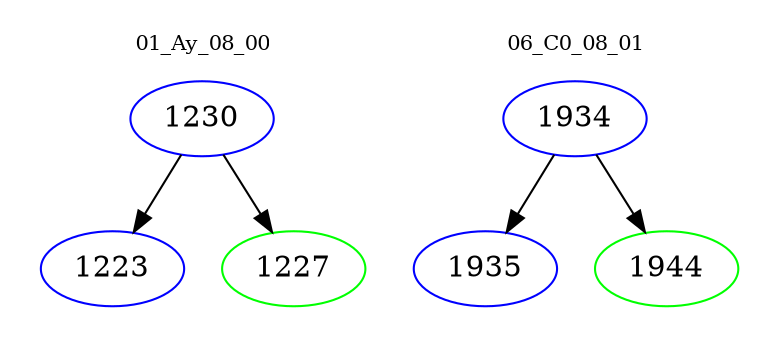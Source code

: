 digraph{
subgraph cluster_0 {
color = white
label = "01_Ay_08_00";
fontsize=10;
T0_1230 [label="1230", color="blue"]
T0_1230 -> T0_1223 [color="black"]
T0_1223 [label="1223", color="blue"]
T0_1230 -> T0_1227 [color="black"]
T0_1227 [label="1227", color="green"]
}
subgraph cluster_1 {
color = white
label = "06_C0_08_01";
fontsize=10;
T1_1934 [label="1934", color="blue"]
T1_1934 -> T1_1935 [color="black"]
T1_1935 [label="1935", color="blue"]
T1_1934 -> T1_1944 [color="black"]
T1_1944 [label="1944", color="green"]
}
}
